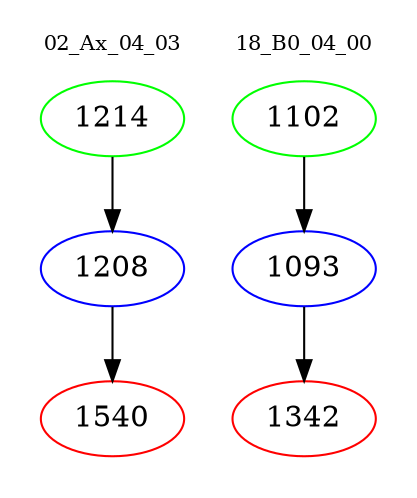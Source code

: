 digraph{
subgraph cluster_0 {
color = white
label = "02_Ax_04_03";
fontsize=10;
T0_1214 [label="1214", color="green"]
T0_1214 -> T0_1208 [color="black"]
T0_1208 [label="1208", color="blue"]
T0_1208 -> T0_1540 [color="black"]
T0_1540 [label="1540", color="red"]
}
subgraph cluster_1 {
color = white
label = "18_B0_04_00";
fontsize=10;
T1_1102 [label="1102", color="green"]
T1_1102 -> T1_1093 [color="black"]
T1_1093 [label="1093", color="blue"]
T1_1093 -> T1_1342 [color="black"]
T1_1342 [label="1342", color="red"]
}
}
